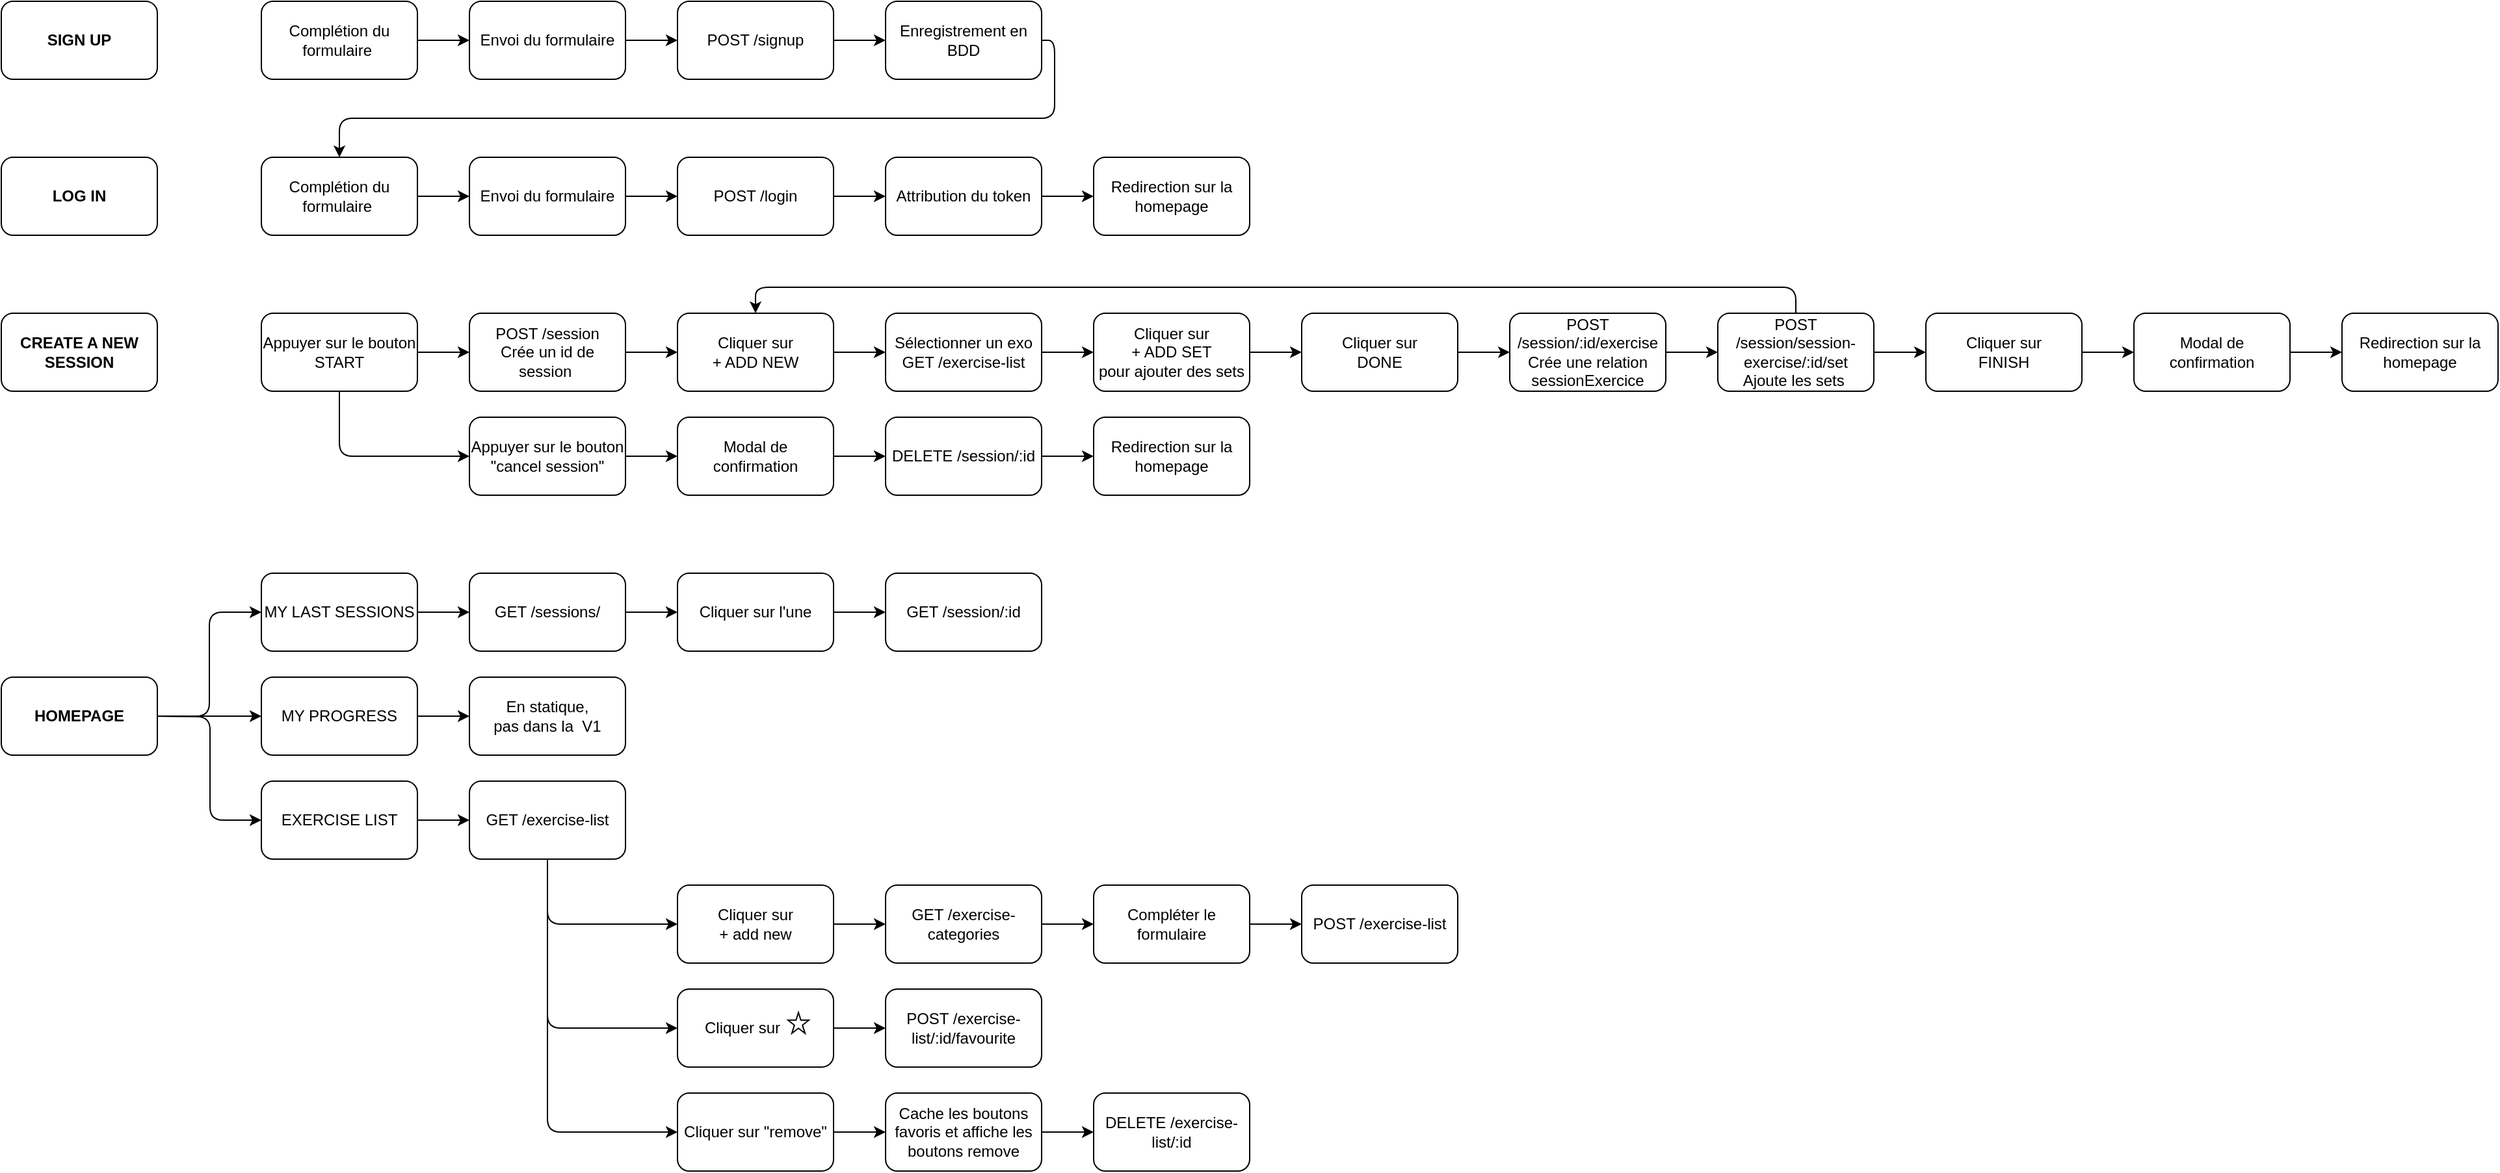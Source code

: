 <mxfile>
    <diagram id="47zlI2RpEo8MmcmRhb_N" name="Page-1">
        <mxGraphModel dx="756" dy="522" grid="1" gridSize="10" guides="1" tooltips="1" connect="1" arrows="1" fold="1" page="1" pageScale="1" pageWidth="850" pageHeight="1100" math="0" shadow="0">
            <root>
                <mxCell id="0"/>
                <mxCell id="1" parent="0"/>
                <mxCell id="2" value="&lt;b&gt;SIGN UP&lt;/b&gt;" style="rounded=1;whiteSpace=wrap;html=1;" vertex="1" parent="1">
                    <mxGeometry x="40" y="40" width="120" height="60" as="geometry"/>
                </mxCell>
                <mxCell id="3" value="&lt;b&gt;LOG IN&lt;/b&gt;" style="rounded=1;whiteSpace=wrap;html=1;" vertex="1" parent="1">
                    <mxGeometry x="40" y="160" width="120" height="60" as="geometry"/>
                </mxCell>
                <mxCell id="7" value="" style="edgeStyle=none;html=1;" edge="1" parent="1" source="5" target="6">
                    <mxGeometry relative="1" as="geometry"/>
                </mxCell>
                <mxCell id="5" value="Complétion du formulaire&amp;nbsp;" style="rounded=1;whiteSpace=wrap;html=1;" vertex="1" parent="1">
                    <mxGeometry x="240" y="40" width="120" height="60" as="geometry"/>
                </mxCell>
                <mxCell id="9" value="" style="edgeStyle=none;html=1;" edge="1" parent="1" source="6" target="8">
                    <mxGeometry relative="1" as="geometry"/>
                </mxCell>
                <mxCell id="6" value="Envoi du formulaire" style="rounded=1;whiteSpace=wrap;html=1;" vertex="1" parent="1">
                    <mxGeometry x="400" y="40" width="120" height="60" as="geometry"/>
                </mxCell>
                <mxCell id="11" value="" style="edgeStyle=none;html=1;" edge="1" parent="1" source="8" target="10">
                    <mxGeometry relative="1" as="geometry"/>
                </mxCell>
                <mxCell id="8" value="POST /signup" style="rounded=1;whiteSpace=wrap;html=1;" vertex="1" parent="1">
                    <mxGeometry x="560" y="40" width="120" height="60" as="geometry"/>
                </mxCell>
                <mxCell id="10" value="Enregistrement en BDD" style="rounded=1;whiteSpace=wrap;html=1;" vertex="1" parent="1">
                    <mxGeometry x="720" y="40" width="120" height="60" as="geometry"/>
                </mxCell>
                <mxCell id="20" value="" style="edgeStyle=none;html=1;" edge="1" parent="1" source="12" target="13">
                    <mxGeometry relative="1" as="geometry"/>
                </mxCell>
                <mxCell id="12" value="Complétion du formulaire&amp;nbsp;" style="rounded=1;whiteSpace=wrap;html=1;" vertex="1" parent="1">
                    <mxGeometry x="240" y="160" width="120" height="60" as="geometry"/>
                </mxCell>
                <mxCell id="19" value="" style="edgeStyle=none;html=1;" edge="1" parent="1" source="13" target="14">
                    <mxGeometry relative="1" as="geometry"/>
                </mxCell>
                <mxCell id="13" value="Envoi du formulaire" style="rounded=1;whiteSpace=wrap;html=1;" vertex="1" parent="1">
                    <mxGeometry x="400" y="160" width="120" height="60" as="geometry"/>
                </mxCell>
                <mxCell id="18" value="" style="edgeStyle=none;html=1;" edge="1" parent="1" source="14" target="15">
                    <mxGeometry relative="1" as="geometry"/>
                </mxCell>
                <mxCell id="14" value="POST /login" style="rounded=1;whiteSpace=wrap;html=1;" vertex="1" parent="1">
                    <mxGeometry x="560" y="160" width="120" height="60" as="geometry"/>
                </mxCell>
                <mxCell id="17" value="" style="edgeStyle=none;html=1;" edge="1" parent="1" source="15" target="16">
                    <mxGeometry relative="1" as="geometry"/>
                </mxCell>
                <mxCell id="15" value="Attribution du token" style="rounded=1;whiteSpace=wrap;html=1;" vertex="1" parent="1">
                    <mxGeometry x="720" y="160" width="120" height="60" as="geometry"/>
                </mxCell>
                <mxCell id="16" value="Redirection sur la homepage" style="rounded=1;whiteSpace=wrap;html=1;" vertex="1" parent="1">
                    <mxGeometry x="880" y="160" width="120" height="60" as="geometry"/>
                </mxCell>
                <mxCell id="21" value="" style="endArrow=classic;html=1;exitX=1;exitY=0.5;exitDx=0;exitDy=0;entryX=0.5;entryY=0;entryDx=0;entryDy=0;edgeStyle=orthogonalEdgeStyle;" edge="1" parent="1" source="10" target="12">
                    <mxGeometry width="50" height="50" relative="1" as="geometry">
                        <mxPoint x="490" y="280" as="sourcePoint"/>
                        <mxPoint x="540" y="230" as="targetPoint"/>
                    </mxGeometry>
                </mxCell>
                <mxCell id="23" value="&lt;b&gt;CREATE A NEW SESSION&lt;/b&gt;" style="rounded=1;whiteSpace=wrap;html=1;" vertex="1" parent="1">
                    <mxGeometry x="40" y="280" width="120" height="60" as="geometry"/>
                </mxCell>
                <mxCell id="27" value="" style="edgeStyle=orthogonalEdgeStyle;html=1;" edge="1" parent="1" source="24" target="25">
                    <mxGeometry relative="1" as="geometry"/>
                </mxCell>
                <mxCell id="24" value="Appuyer sur le bouton START" style="rounded=1;whiteSpace=wrap;html=1;" vertex="1" parent="1">
                    <mxGeometry x="240" y="280" width="120" height="60" as="geometry"/>
                </mxCell>
                <mxCell id="28" value="" style="edgeStyle=orthogonalEdgeStyle;html=1;" edge="1" parent="1" source="25" target="26">
                    <mxGeometry relative="1" as="geometry"/>
                </mxCell>
                <mxCell id="25" value="POST /session&lt;br&gt;Crée un id de session&amp;nbsp;" style="rounded=1;whiteSpace=wrap;html=1;" vertex="1" parent="1">
                    <mxGeometry x="400" y="280" width="120" height="60" as="geometry"/>
                </mxCell>
                <mxCell id="30" value="" style="edgeStyle=orthogonalEdgeStyle;html=1;" edge="1" parent="1" source="26" target="29">
                    <mxGeometry relative="1" as="geometry"/>
                </mxCell>
                <mxCell id="26" value="Cliquer sur &lt;br&gt;+ ADD NEW" style="rounded=1;whiteSpace=wrap;html=1;" vertex="1" parent="1">
                    <mxGeometry x="560" y="280" width="120" height="60" as="geometry"/>
                </mxCell>
                <mxCell id="32" value="" style="edgeStyle=orthogonalEdgeStyle;html=1;" edge="1" parent="1" source="29" target="31">
                    <mxGeometry relative="1" as="geometry"/>
                </mxCell>
                <mxCell id="29" value="Sélectionner un exo&lt;br&gt;GET /exercise-list" style="rounded=1;whiteSpace=wrap;html=1;" vertex="1" parent="1">
                    <mxGeometry x="720" y="280" width="120" height="60" as="geometry"/>
                </mxCell>
                <mxCell id="41" value="" style="edgeStyle=orthogonalEdgeStyle;html=1;" edge="1" parent="1" source="31" target="40">
                    <mxGeometry relative="1" as="geometry"/>
                </mxCell>
                <mxCell id="31" value="Cliquer sur &lt;br&gt;+ ADD SET&lt;br&gt;pour ajouter des sets" style="rounded=1;whiteSpace=wrap;html=1;" vertex="1" parent="1">
                    <mxGeometry x="880" y="280" width="120" height="60" as="geometry"/>
                </mxCell>
                <mxCell id="51" value="" style="edgeStyle=orthogonalEdgeStyle;html=1;" edge="1" parent="1" source="33" target="48">
                    <mxGeometry relative="1" as="geometry"/>
                </mxCell>
                <mxCell id="33" value="POST /session/session-exercise/:id/set&lt;br&gt;Ajoute les sets&amp;nbsp;" style="rounded=1;whiteSpace=wrap;html=1;" vertex="1" parent="1">
                    <mxGeometry x="1360" y="280" width="120" height="60" as="geometry"/>
                </mxCell>
                <mxCell id="39" value="" style="edgeStyle=orthogonalEdgeStyle;html=1;" edge="1" parent="1" source="35" target="33">
                    <mxGeometry relative="1" as="geometry"/>
                </mxCell>
                <mxCell id="35" value="POST /session/:id/exercise&lt;br&gt;Crée une relation sessionExercice" style="rounded=1;whiteSpace=wrap;html=1;" vertex="1" parent="1">
                    <mxGeometry x="1200" y="280" width="120" height="60" as="geometry"/>
                </mxCell>
                <mxCell id="42" value="" style="edgeStyle=orthogonalEdgeStyle;html=1;" edge="1" parent="1" source="40" target="35">
                    <mxGeometry relative="1" as="geometry"/>
                </mxCell>
                <mxCell id="40" value="Cliquer sur &lt;br&gt;DONE" style="rounded=1;whiteSpace=wrap;html=1;" vertex="1" parent="1">
                    <mxGeometry x="1040" y="280" width="120" height="60" as="geometry"/>
                </mxCell>
                <mxCell id="45" value="" style="edgeStyle=orthogonalEdgeStyle;html=1;" edge="1" parent="1" source="43" target="44">
                    <mxGeometry relative="1" as="geometry"/>
                </mxCell>
                <mxCell id="43" value="Modal de confirmation" style="rounded=1;whiteSpace=wrap;html=1;" vertex="1" parent="1">
                    <mxGeometry x="1680" y="280" width="120" height="60" as="geometry"/>
                </mxCell>
                <mxCell id="44" value="Redirection sur la homepage" style="rounded=1;whiteSpace=wrap;html=1;" vertex="1" parent="1">
                    <mxGeometry x="1840" y="280" width="120" height="60" as="geometry"/>
                </mxCell>
                <mxCell id="50" value="" style="edgeStyle=orthogonalEdgeStyle;html=1;" edge="1" parent="1" source="48" target="43">
                    <mxGeometry relative="1" as="geometry"/>
                </mxCell>
                <mxCell id="48" value="Cliquer sur&lt;br&gt;FINISH" style="rounded=1;whiteSpace=wrap;html=1;" vertex="1" parent="1">
                    <mxGeometry x="1520" y="280" width="120" height="60" as="geometry"/>
                </mxCell>
                <mxCell id="52" value="" style="endArrow=classic;html=1;exitX=0.5;exitY=0;exitDx=0;exitDy=0;entryX=0.5;entryY=0;entryDx=0;entryDy=0;edgeStyle=orthogonalEdgeStyle;" edge="1" parent="1" source="33" target="26">
                    <mxGeometry width="50" height="50" relative="1" as="geometry">
                        <mxPoint x="1100" y="260" as="sourcePoint"/>
                        <mxPoint x="1150" y="210" as="targetPoint"/>
                        <Array as="points">
                            <mxPoint x="1420" y="260"/>
                            <mxPoint x="620" y="260"/>
                        </Array>
                    </mxGeometry>
                </mxCell>
                <mxCell id="58" value="" style="edgeStyle=orthogonalEdgeStyle;html=1;" edge="1" parent="1" source="53" target="55">
                    <mxGeometry relative="1" as="geometry"/>
                </mxCell>
                <mxCell id="53" value="Appuyer sur le bouton &quot;cancel session&quot;" style="rounded=1;whiteSpace=wrap;html=1;" vertex="1" parent="1">
                    <mxGeometry x="400" y="360" width="120" height="60" as="geometry"/>
                </mxCell>
                <mxCell id="54" value="" style="edgeStyle=orthogonalEdgeStyle;html=1;" edge="1" parent="1" source="55" target="56">
                    <mxGeometry relative="1" as="geometry"/>
                </mxCell>
                <mxCell id="55" value="Modal de confirmation" style="rounded=1;whiteSpace=wrap;html=1;" vertex="1" parent="1">
                    <mxGeometry x="560" y="360" width="120" height="60" as="geometry"/>
                </mxCell>
                <mxCell id="60" value="" style="edgeStyle=orthogonalEdgeStyle;html=1;" edge="1" parent="1" source="56" target="59">
                    <mxGeometry relative="1" as="geometry"/>
                </mxCell>
                <mxCell id="56" value="DELETE /session/:id" style="rounded=1;whiteSpace=wrap;html=1;" vertex="1" parent="1">
                    <mxGeometry x="720" y="360" width="120" height="60" as="geometry"/>
                </mxCell>
                <mxCell id="57" value="" style="endArrow=classic;html=1;exitX=0.5;exitY=1;exitDx=0;exitDy=0;entryX=0;entryY=0.5;entryDx=0;entryDy=0;edgeStyle=orthogonalEdgeStyle;" edge="1" parent="1" source="24" target="53">
                    <mxGeometry width="50" height="50" relative="1" as="geometry">
                        <mxPoint x="580" y="380" as="sourcePoint"/>
                        <mxPoint x="630" y="330" as="targetPoint"/>
                    </mxGeometry>
                </mxCell>
                <mxCell id="59" value="Redirection sur la homepage" style="rounded=1;whiteSpace=wrap;html=1;" vertex="1" parent="1">
                    <mxGeometry x="880" y="360" width="120" height="60" as="geometry"/>
                </mxCell>
                <mxCell id="65" value="" style="edgeStyle=orthogonalEdgeStyle;html=1;entryX=0;entryY=0.5;entryDx=0;entryDy=0;" edge="1" parent="1" source="61" target="62">
                    <mxGeometry relative="1" as="geometry"/>
                </mxCell>
                <mxCell id="61" value="&lt;b&gt;HOMEPAGE&lt;/b&gt;" style="rounded=1;whiteSpace=wrap;html=1;" vertex="1" parent="1">
                    <mxGeometry x="40" y="560" width="120" height="60" as="geometry"/>
                </mxCell>
                <mxCell id="93" value="" style="edgeStyle=orthogonalEdgeStyle;html=1;" edge="1" parent="1" source="62" target="92">
                    <mxGeometry relative="1" as="geometry"/>
                </mxCell>
                <mxCell id="62" value="MY LAST SESSIONS" style="rounded=1;whiteSpace=wrap;html=1;" vertex="1" parent="1">
                    <mxGeometry x="240" y="480" width="120" height="60" as="geometry"/>
                </mxCell>
                <mxCell id="91" value="" style="edgeStyle=orthogonalEdgeStyle;html=1;" edge="1" parent="1" source="63" target="90">
                    <mxGeometry relative="1" as="geometry"/>
                </mxCell>
                <mxCell id="63" value="MY PROGRESS" style="rounded=1;whiteSpace=wrap;html=1;" vertex="1" parent="1">
                    <mxGeometry x="240" y="560" width="120" height="60" as="geometry"/>
                </mxCell>
                <mxCell id="69" value="" style="edgeStyle=orthogonalEdgeStyle;html=1;" edge="1" parent="1" source="64" target="68">
                    <mxGeometry relative="1" as="geometry"/>
                </mxCell>
                <mxCell id="64" value="EXERCISE LIST" style="rounded=1;whiteSpace=wrap;html=1;" vertex="1" parent="1">
                    <mxGeometry x="240" y="640" width="120" height="60" as="geometry"/>
                </mxCell>
                <mxCell id="66" value="" style="edgeStyle=orthogonalEdgeStyle;html=1;entryX=0;entryY=0.5;entryDx=0;entryDy=0;exitX=1;exitY=0.5;exitDx=0;exitDy=0;" edge="1" parent="1" source="61" target="63">
                    <mxGeometry relative="1" as="geometry">
                        <mxPoint x="170" y="600" as="sourcePoint"/>
                        <mxPoint x="250" y="520" as="targetPoint"/>
                    </mxGeometry>
                </mxCell>
                <mxCell id="67" value="" style="edgeStyle=orthogonalEdgeStyle;html=1;entryX=0;entryY=0.5;entryDx=0;entryDy=0;" edge="1" parent="1" target="64">
                    <mxGeometry relative="1" as="geometry">
                        <mxPoint x="160" y="590" as="sourcePoint"/>
                        <mxPoint x="250" y="600" as="targetPoint"/>
                    </mxGeometry>
                </mxCell>
                <mxCell id="72" value="" style="edgeStyle=orthogonalEdgeStyle;html=1;exitX=0.5;exitY=1;exitDx=0;exitDy=0;" edge="1" parent="1" source="68" target="70">
                    <mxGeometry relative="1" as="geometry">
                        <Array as="points">
                            <mxPoint x="460" y="750"/>
                        </Array>
                    </mxGeometry>
                </mxCell>
                <mxCell id="68" value="GET /exercise-list" style="rounded=1;whiteSpace=wrap;html=1;" vertex="1" parent="1">
                    <mxGeometry x="400" y="640" width="120" height="60" as="geometry"/>
                </mxCell>
                <mxCell id="73" value="" style="edgeStyle=orthogonalEdgeStyle;html=1;" edge="1" parent="1" source="70" target="71">
                    <mxGeometry relative="1" as="geometry"/>
                </mxCell>
                <mxCell id="70" value="Cliquer sur &lt;br&gt;+ add new" style="rounded=1;whiteSpace=wrap;html=1;" vertex="1" parent="1">
                    <mxGeometry x="560" y="720" width="120" height="60" as="geometry"/>
                </mxCell>
                <mxCell id="76" value="" style="edgeStyle=orthogonalEdgeStyle;html=1;" edge="1" parent="1" source="71" target="75">
                    <mxGeometry relative="1" as="geometry"/>
                </mxCell>
                <mxCell id="71" value="GET /exercise-categories" style="rounded=1;whiteSpace=wrap;html=1;" vertex="1" parent="1">
                    <mxGeometry x="720" y="720" width="120" height="60" as="geometry"/>
                </mxCell>
                <mxCell id="74" value="POST /exercise-list" style="rounded=1;whiteSpace=wrap;html=1;" vertex="1" parent="1">
                    <mxGeometry x="1040" y="720" width="120" height="60" as="geometry"/>
                </mxCell>
                <mxCell id="77" value="" style="edgeStyle=orthogonalEdgeStyle;html=1;" edge="1" parent="1" source="75" target="74">
                    <mxGeometry relative="1" as="geometry"/>
                </mxCell>
                <mxCell id="75" value="Compléter le formulaire" style="rounded=1;whiteSpace=wrap;html=1;" vertex="1" parent="1">
                    <mxGeometry x="880" y="720" width="120" height="60" as="geometry"/>
                </mxCell>
                <mxCell id="83" value="" style="edgeStyle=orthogonalEdgeStyle;html=1;" edge="1" parent="1" source="78" target="82">
                    <mxGeometry relative="1" as="geometry"/>
                </mxCell>
                <mxCell id="78" value="Cliquer sur&amp;nbsp; &amp;nbsp; &amp;nbsp;&amp;nbsp;" style="rounded=1;whiteSpace=wrap;html=1;" vertex="1" parent="1">
                    <mxGeometry x="560" y="800" width="120" height="60" as="geometry"/>
                </mxCell>
                <mxCell id="80" value="" style="verticalLabelPosition=bottom;verticalAlign=top;html=1;shape=mxgraph.basic.star" vertex="1" parent="1">
                    <mxGeometry x="645" y="818" width="16" height="16" as="geometry"/>
                </mxCell>
                <mxCell id="81" value="" style="edgeStyle=orthogonalEdgeStyle;html=1;exitX=0.5;exitY=1;exitDx=0;exitDy=0;entryX=0;entryY=0.5;entryDx=0;entryDy=0;" edge="1" parent="1" target="78">
                    <mxGeometry relative="1" as="geometry">
                        <mxPoint x="460" y="700" as="sourcePoint"/>
                        <mxPoint x="560" y="750" as="targetPoint"/>
                        <Array as="points">
                            <mxPoint x="460" y="830"/>
                        </Array>
                    </mxGeometry>
                </mxCell>
                <mxCell id="82" value="POST /exercise-list/:id/favourite" style="rounded=1;whiteSpace=wrap;html=1;" vertex="1" parent="1">
                    <mxGeometry x="720" y="800" width="120" height="60" as="geometry"/>
                </mxCell>
                <mxCell id="86" value="" style="edgeStyle=orthogonalEdgeStyle;html=1;" edge="1" parent="1" source="84" target="85">
                    <mxGeometry relative="1" as="geometry"/>
                </mxCell>
                <mxCell id="84" value="Cliquer sur &quot;remove&quot;" style="rounded=1;whiteSpace=wrap;html=1;" vertex="1" parent="1">
                    <mxGeometry x="560" y="880" width="120" height="60" as="geometry"/>
                </mxCell>
                <mxCell id="88" value="" style="edgeStyle=orthogonalEdgeStyle;html=1;" edge="1" parent="1" source="85" target="87">
                    <mxGeometry relative="1" as="geometry"/>
                </mxCell>
                <mxCell id="85" value="Cache les boutons favoris et affiche les boutons remove" style="rounded=1;whiteSpace=wrap;html=1;" vertex="1" parent="1">
                    <mxGeometry x="720" y="880" width="120" height="60" as="geometry"/>
                </mxCell>
                <mxCell id="87" value="DELETE /exercise-list/:id" style="rounded=1;whiteSpace=wrap;html=1;" vertex="1" parent="1">
                    <mxGeometry x="880" y="880" width="120" height="60" as="geometry"/>
                </mxCell>
                <mxCell id="89" value="" style="edgeStyle=orthogonalEdgeStyle;html=1;exitX=0.5;exitY=1;exitDx=0;exitDy=0;entryX=0;entryY=0.5;entryDx=0;entryDy=0;" edge="1" parent="1" source="68" target="84">
                    <mxGeometry relative="1" as="geometry">
                        <mxPoint x="470" y="710" as="sourcePoint"/>
                        <mxPoint x="570" y="840" as="targetPoint"/>
                        <Array as="points">
                            <mxPoint x="460" y="910"/>
                        </Array>
                    </mxGeometry>
                </mxCell>
                <mxCell id="90" value="En statique, &lt;br&gt;pas dans la&amp;nbsp; V1" style="rounded=1;whiteSpace=wrap;html=1;" vertex="1" parent="1">
                    <mxGeometry x="400" y="560" width="120" height="60" as="geometry"/>
                </mxCell>
                <mxCell id="95" value="" style="edgeStyle=orthogonalEdgeStyle;html=1;" edge="1" parent="1" source="92" target="94">
                    <mxGeometry relative="1" as="geometry"/>
                </mxCell>
                <mxCell id="92" value="GET /sessions/" style="rounded=1;whiteSpace=wrap;html=1;" vertex="1" parent="1">
                    <mxGeometry x="400" y="480" width="120" height="60" as="geometry"/>
                </mxCell>
                <mxCell id="97" value="" style="edgeStyle=orthogonalEdgeStyle;html=1;" edge="1" parent="1" source="94" target="96">
                    <mxGeometry relative="1" as="geometry"/>
                </mxCell>
                <mxCell id="94" value="Cliquer sur l'une" style="rounded=1;whiteSpace=wrap;html=1;" vertex="1" parent="1">
                    <mxGeometry x="560" y="480" width="120" height="60" as="geometry"/>
                </mxCell>
                <mxCell id="96" value="GET /session/:id" style="rounded=1;whiteSpace=wrap;html=1;" vertex="1" parent="1">
                    <mxGeometry x="720" y="480" width="120" height="60" as="geometry"/>
                </mxCell>
            </root>
        </mxGraphModel>
    </diagram>
</mxfile>